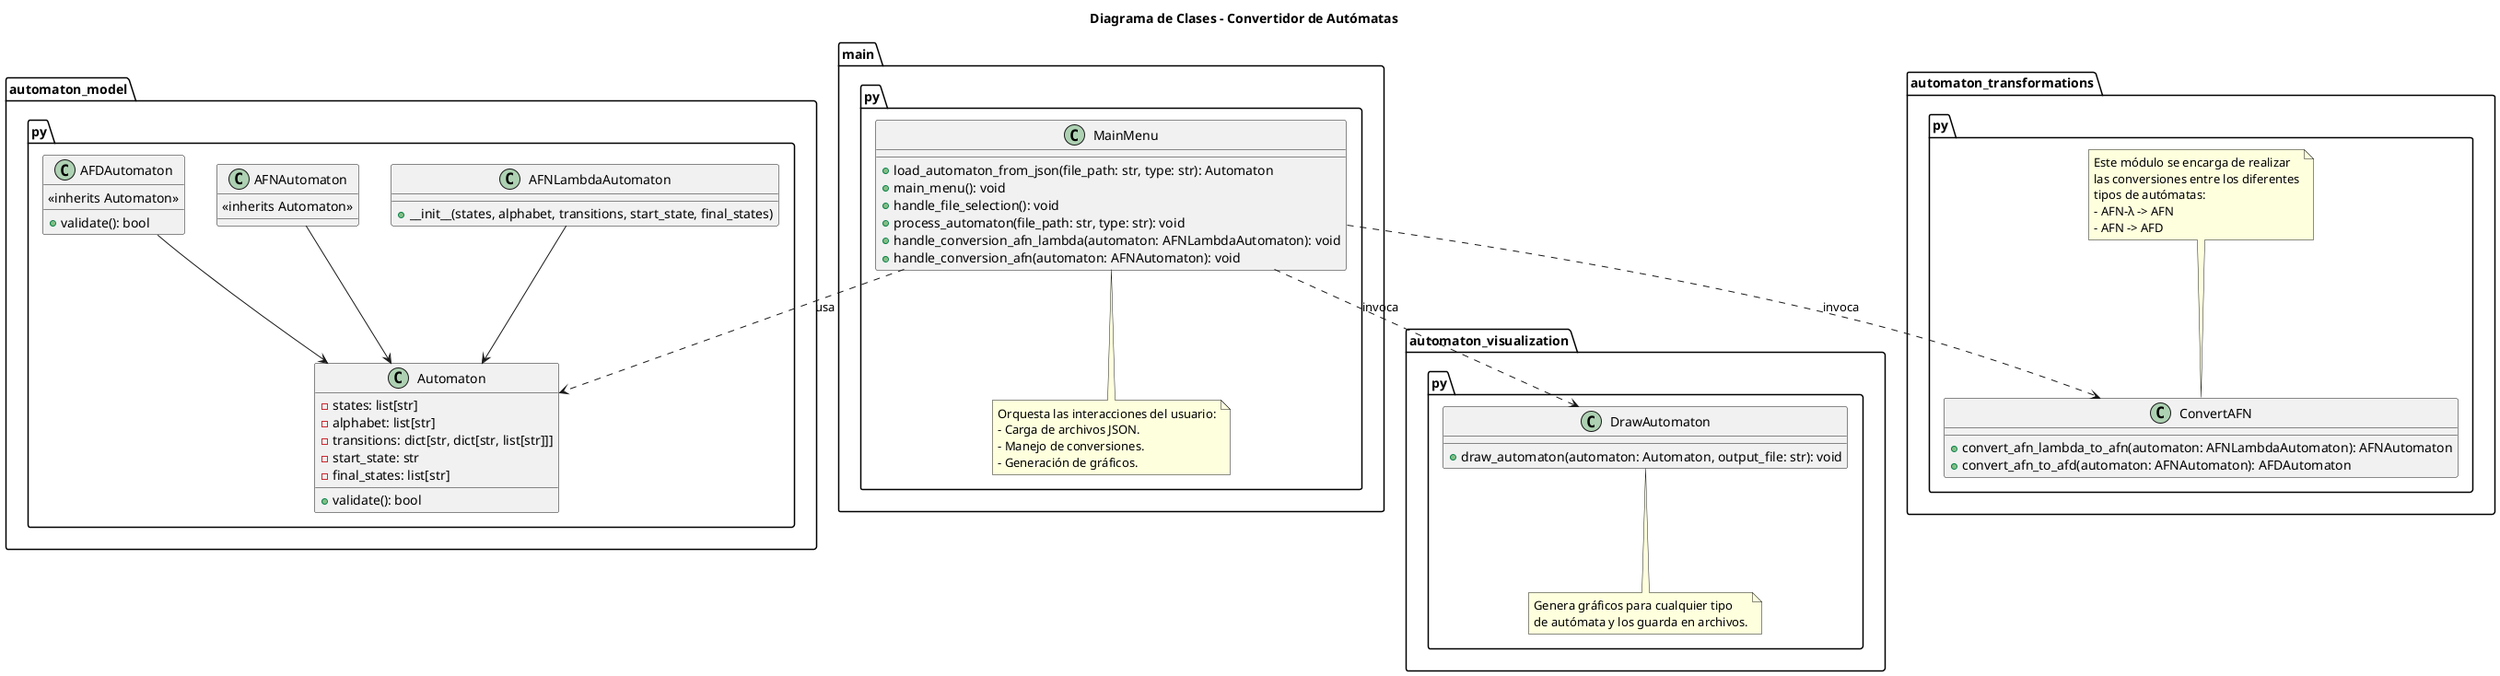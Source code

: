 @startuml
title Diagrama de Clases - Convertidor de Autómatas

' Clase base Automaton y sus subclases
package "automaton_model.py" {
    class Automaton {
        - states: list[str]
        - alphabet: list[str]
        - transitions: dict[str, dict[str, list[str]]]
        - start_state: str
        - final_states: list[str]
        + validate(): bool
    }

    class AFNLambdaAutomaton {
        + __init__(states, alphabet, transitions, start_state, final_states)
    }

    class AFNAutomaton {
        <<inherits Automaton>>
    }

    class AFDAutomaton {
        <<inherits Automaton>>
        + validate(): bool
    }
}


AFNLambdaAutomaton --> Automaton
AFNAutomaton --> Automaton
AFDAutomaton --> Automaton

' Modulo de Transformaciones
package "automaton_transformations.py" {
    class ConvertAFN {
        + convert_afn_lambda_to_afn(automaton: AFNLambdaAutomaton): AFNAutomaton
        + convert_afn_to_afd(automaton: AFNAutomaton): AFDAutomaton
    }

    note top of ConvertAFN
        Este módulo se encarga de realizar
        las conversiones entre los diferentes
        tipos de autómatas:
        - AFN-λ -> AFN
        - AFN -> AFD
    end note
}

' Modulo de Visualización
package "automaton_visualization.py" {
    class DrawAutomaton {
        + draw_automaton(automaton: Automaton, output_file: str): void
    }

    note bottom of DrawAutomaton
        Genera gráficos para cualquier tipo
        de autómata y los guarda en archivos.
    end note
}

' Modulo Principal
package "main.py" {
    class MainMenu {
        + load_automaton_from_json(file_path: str, type: str): Automaton
        + main_menu(): void
        + handle_file_selection(): void
        + process_automaton(file_path: str, type: str): void
        + handle_conversion_afn_lambda(automaton: AFNLambdaAutomaton): void
        + handle_conversion_afn(automaton: AFNAutomaton): void
    }

    note bottom of MainMenu
        Orquesta las interacciones del usuario:
        - Carga de archivos JSON.
        - Manejo de conversiones.
        - Generación de gráficos.
    end note
}

MainMenu ..> Automaton : usa
MainMenu ..> ConvertAFN : invoca
MainMenu ..> DrawAutomaton : invoca

@enduml
